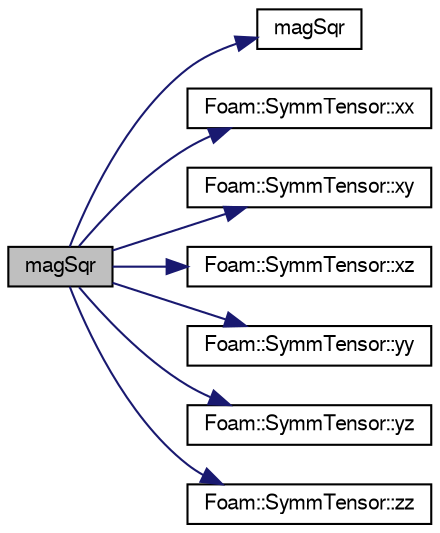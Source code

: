 digraph "magSqr"
{
  bgcolor="transparent";
  edge [fontname="FreeSans",fontsize="10",labelfontname="FreeSans",labelfontsize="10"];
  node [fontname="FreeSans",fontsize="10",shape=record];
  rankdir="LR";
  Node127433 [label="magSqr",height=0.2,width=0.4,color="black", fillcolor="grey75", style="filled", fontcolor="black"];
  Node127433 -> Node127434 [color="midnightblue",fontsize="10",style="solid",fontname="FreeSans"];
  Node127434 [label="magSqr",height=0.2,width=0.4,color="black",URL="$a21124.html#ae6fff2c6981e6d9618aa5038e69def6e"];
  Node127433 -> Node127435 [color="midnightblue",fontsize="10",style="solid",fontname="FreeSans"];
  Node127435 [label="Foam::SymmTensor::xx",height=0.2,width=0.4,color="black",URL="$a28270.html#a1b97c7c1ed81b4fb23da8dcb71a8cd2a"];
  Node127433 -> Node127436 [color="midnightblue",fontsize="10",style="solid",fontname="FreeSans"];
  Node127436 [label="Foam::SymmTensor::xy",height=0.2,width=0.4,color="black",URL="$a28270.html#aab470ae2a5eeac8c33a7b6abac6b39b3"];
  Node127433 -> Node127437 [color="midnightblue",fontsize="10",style="solid",fontname="FreeSans"];
  Node127437 [label="Foam::SymmTensor::xz",height=0.2,width=0.4,color="black",URL="$a28270.html#a6c0a9bc605f3cfdfb3307b3dcf136f60"];
  Node127433 -> Node127438 [color="midnightblue",fontsize="10",style="solid",fontname="FreeSans"];
  Node127438 [label="Foam::SymmTensor::yy",height=0.2,width=0.4,color="black",URL="$a28270.html#aba9d77023a5662b9c2d3639d5de555a0"];
  Node127433 -> Node127439 [color="midnightblue",fontsize="10",style="solid",fontname="FreeSans"];
  Node127439 [label="Foam::SymmTensor::yz",height=0.2,width=0.4,color="black",URL="$a28270.html#a4a98b51ba7019e1cfffae8d321a823df"];
  Node127433 -> Node127440 [color="midnightblue",fontsize="10",style="solid",fontname="FreeSans"];
  Node127440 [label="Foam::SymmTensor::zz",height=0.2,width=0.4,color="black",URL="$a28270.html#a831c4848d01bfcc8d717b7ef92f2cd4b"];
}
